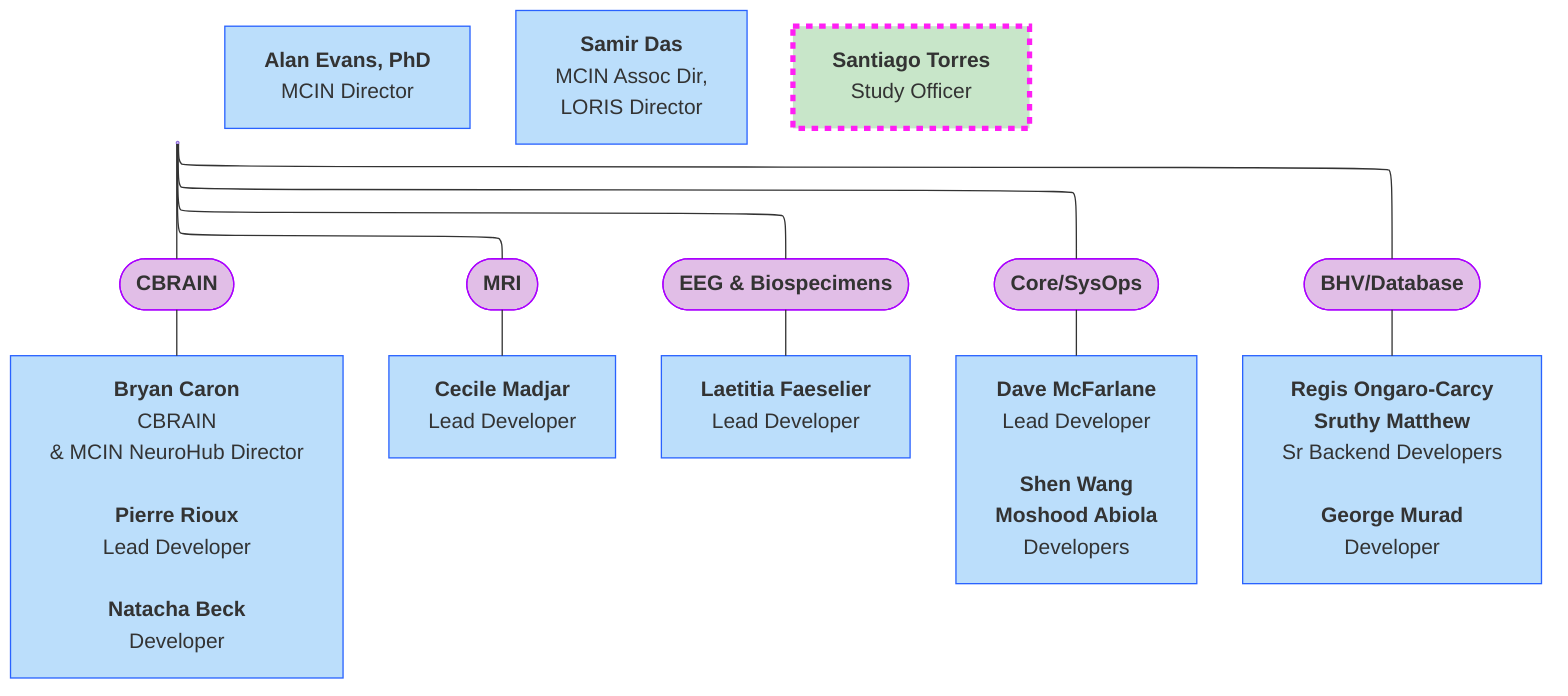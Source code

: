 ---
config:
  layout: elk
---
flowchart TB
    nl["<b>Santiago Torres</b><br>Study Officer"] --- C(["<b>CBRAIN</b>"]) & G(["<b>MRI</b>"]) & H(["<b>EEG &amp; Biospecimens</b>"]) & F(["<b>Core/SysOps</b>"]) & n16(["<b>BHV/Database</b>"])
    C --- n12@{ label: "<b>Bryan Caron</b><br>CBRAIN<br>&amp; MCIN NeuroHub Director<br><br><b>Pierre Rioux</b><br>Lead Developer<br><br><span style=\"--tw-scale-x:\"><span style=\"--tw-scale-x:\"><b><span style=\"--tw-scale-x:\">Natacha Beck</span><br style=\"--tw-scale-x:\"></b></span></span><span style=\"--tw-scale-x:\">Developer</span>" }
    G --- L["<b>Cecile Madjar</b><br>Lead Developer"]
    H --- M["<b>Laetitia Faeselier</b><br>Lead Developer"]
    F --- I@{ label: "<span style=\"--tw-scale-x:\"><b><span style=\"--tw-scale-x:\">Dave McFarlane</span><br style=\"--tw-scale-x:\"></b></span><span style=\"--tw-scale-x:\">Lead Developer</span><br style=\"--tw-scale-x:\"><br style=\"--tw-scale-x:\"><span style=\"--tw-scale-x:\"><span style=\"--tw-scale-x:\"><b>Shen Wang</b></span></span><span style=\"--tw-scale-x:\"><span style=\"--tw-scale-x:\"><span style=\"--tw-scale-x:\"><b><br style=\"--tw-scale-x:\"></b></span><b>Moshood Abiola</b></span></span><span style=\"--tw-scale-x:\"><b><br style=\"--tw-scale-x:\"></b></span><span style=\"--tw-scale-x:\">Developers</span>" }
    n16 --- n17@{ label: "<span style=\"--tw-scale-x:\"><span style=\"--tw-scale-x:\"><b><span style=\"--tw-scale-x:\">Regis Ongaro-Carcy</span><br style=\"--tw-scale-x:\">Sruthy Matthew</b></span></span><span style=\"--tw-scale-x:\"><b><br style=\"--tw-scale-x:\"></b></span><span style=\"--tw-scale-x:\">Sr Backend Developers</span><br style=\"--tw-scale-x:\"><br style=\"--tw-scale-x:\"><span style=\"--tw-scale-x:\"><span style=\"--tw-scale-x:\"><b>George Murad<br style=\"--tw-scale-x:\"></b></span></span><span style=\"--tw-scale-x:\">Developer</span>" }
    n13["<b>Alan Evans, PhD<br></b>MCIN Director<b></b>"]
    n14@{ label: "<span style=\"--tw-scale-x:\"><b>Samir Das<br></b></span><span style=\"background-color:\">MCIN Assoc Dir,<br>LORIS Director</span>" }
    n15@{ label: "<b><span style=\"--tw-scale-x:\">Santiago Torres</span><br style=\"--tw-scale-x:\"></b><span style=\"background-color:\">Study Officer</span>" }
    nl@{ shape: anchor}
    n12@{ shape: rect}
    I@{ shape: rect}
    n17@{ shape: rect}
    n14@{ shape: rect}
    n15@{ shape: rect}
    style nl stroke:#00C853,fill:#C8E6C9
    style C stroke:#AA00FF,fill:#E1BEE7
    style G stroke:#AA00FF,fill:#E1BEE7
    style H stroke:#AA00FF,fill:#E1BEE7
    style F stroke:#AA00FF,fill:#E1BEE7
    style n16 fill:#E1BEE7,stroke:#AA00FF
    style n12 stroke:#2962FF,fill:#BBDEFB
    style L stroke:#2962FF,fill:#BBDEFB
    style M stroke:#2962FF,fill:#BBDEFB
    style I stroke:#2962FF,fill:#BBDEFB
    style n17 stroke:#2962FF,fill:#BBDEFB
    style n13 stroke:#2962FF,fill:#BBDEFB
    style n14 stroke:#2962FF,fill:#BBDEFB
    style n15 fill:#C8E6C9,stroke:#FF1FF4,stroke-width:4px,stroke-dasharray: 5